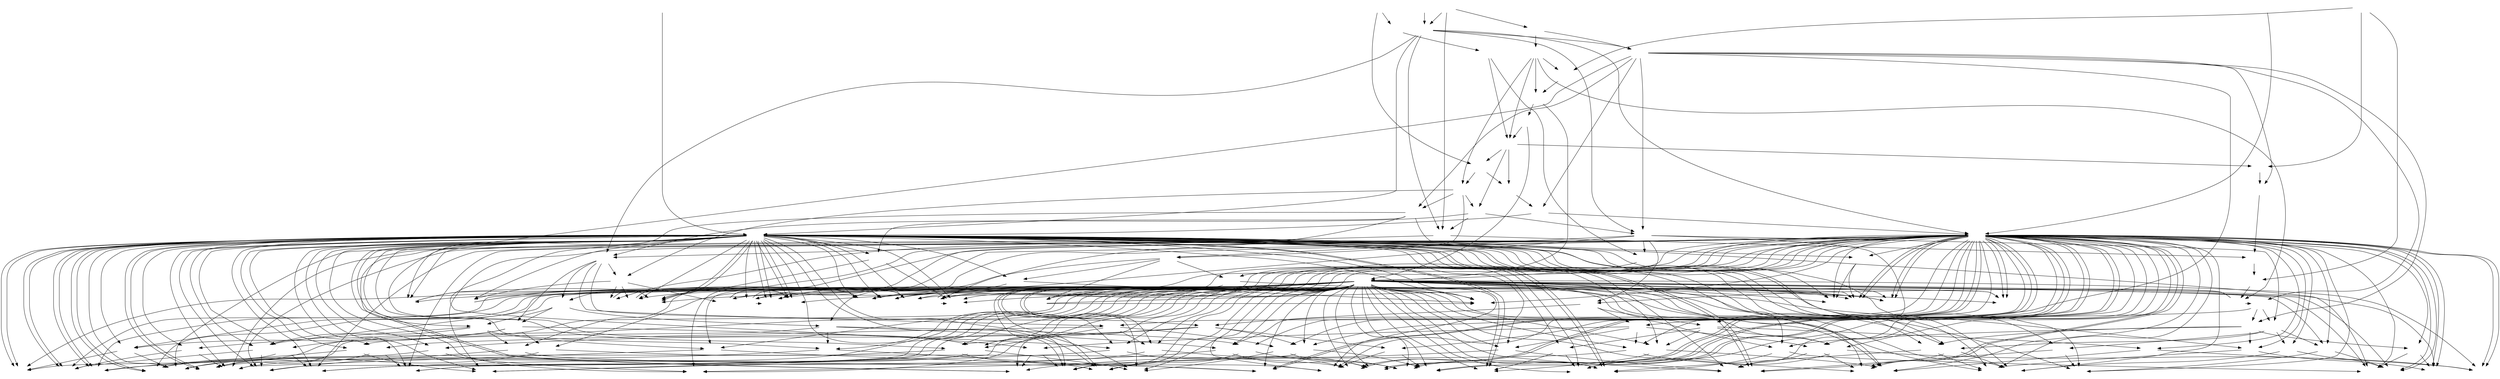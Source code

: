 digraph {
	graph [rankdir=TB]
	node [fontname=Helvetica fontsize=12 shape=none]
		Big_Tree [label="" image="/Users/work/Research/DiachronicTeams/totems/inst/extdata/items/Big_Tree.jpg"]
		Tree [label="" image="/Users/work/Research/DiachronicTeams/totems/inst/extdata/items/Tree.jpg"]
		Stone [label="" image="/Users/work/Research/DiachronicTeams/totems/inst/extdata/items/Stone.jpg"]
		Red_Berry [label="" image="/Users/work/Research/DiachronicTeams/totems/inst/extdata/items/Red_Berry.jpg"]
		Blue_Berry [label="" image="/Users/work/Research/DiachronicTeams/totems/inst/extdata/items/Blue_Berry.jpg"]
		Antler [label="" image="/Users/work/Research/DiachronicTeams/totems/inst/extdata/items/Antler.jpg"]
		Small_Stone [label="" image="/Users/work/Research/DiachronicTeams/totems/inst/extdata/items/Small_Stone.jpg"]
		Stone_Tool1 [label="" image="/Users/work/Research/DiachronicTeams/totems/inst/extdata/items/Stone_Tool1.jpg"]
		Bough [label="" image="/Users/work/Research/DiachronicTeams/totems/inst/extdata/items/Bough.jpg"]
		Stick [label="" image="/Users/work/Research/DiachronicTeams/totems/inst/extdata/items/Stick.jpg"]
		Bark [label="" image="/Users/work/Research/DiachronicTeams/totems/inst/extdata/items/Bark.jpg"]
		Fiber [label="" image="/Users/work/Research/DiachronicTeams/totems/inst/extdata/items/Fiber.jpg"]
		Twine [label="" image="/Users/work/Research/DiachronicTeams/totems/inst/extdata/items/Twine.jpg"]
		Axe [label="" image="/Users/work/Research/DiachronicTeams/totems/inst/extdata/items/Axe.jpg"]
		Log [label="" image="/Users/work/Research/DiachronicTeams/totems/inst/extdata/items/Log.jpg"]
		Log_W_Bark [label="" image="/Users/work/Research/DiachronicTeams/totems/inst/extdata/items/Log_W_Bark.jpg"]
		Half_Log [label="" image="/Users/work/Research/DiachronicTeams/totems/inst/extdata/items/Half_Log.jpg"]
		Quarter_Log [label="" image="/Users/work/Research/DiachronicTeams/totems/inst/extdata/items/Quarter_Log.jpg"]
		Antler_Refined [label="" image="/Users/work/Research/DiachronicTeams/totems/inst/extdata/items/Antler_Refined.jpg"]
		Stone_Tool2 [label="" image="/Users/work/Research/DiachronicTeams/totems/inst/extdata/items/Stone_Tool2.jpg"]
		Stone_Tool3 [label="" image="/Users/work/Research/DiachronicTeams/totems/inst/extdata/items/Stone_Tool3.jpg"]
		Stone_Tool4 [label="" image="/Users/work/Research/DiachronicTeams/totems/inst/extdata/items/Stone_Tool4.jpg"]
		Stone_Tool5 [label="" image="/Users/work/Research/DiachronicTeams/totems/inst/extdata/items/Stone_Tool5.jpg"]
		Big_Bough [label="" image="/Users/work/Research/DiachronicTeams/totems/inst/extdata/items/Big_Bough.jpg"]
		Big_Bough_Refined [label="" image="/Users/work/Research/DiachronicTeams/totems/inst/extdata/items/Big_Bough_Refined.jpg"]
		Big_Axe [label="" image="/Users/work/Research/DiachronicTeams/totems/inst/extdata/items/Big_Axe.jpg"]
		Small_Stick [label="" image="/Users/work/Research/DiachronicTeams/totems/inst/extdata/items/Small_Stick.jpg"]
		Brush [label="" image="/Users/work/Research/DiachronicTeams/totems/inst/extdata/items/Brush.jpg"]
		Container [label="" image="/Users/work/Research/DiachronicTeams/totems/inst/extdata/items/Container.jpg"]
		Red_Paint [label="" image="/Users/work/Research/DiachronicTeams/totems/inst/extdata/items/Red_Paint.jpg"]
		Blue_Paint [label="" image="/Users/work/Research/DiachronicTeams/totems/inst/extdata/items/Blue_Paint.jpg"]
		Big_Log [label="" image="/Users/work/Research/DiachronicTeams/totems/inst/extdata/items/Big_Log.jpg"]
		Big_Log_W_Bark [label="" image="/Users/work/Research/DiachronicTeams/totems/inst/extdata/items/Big_Log_W_Bark.jpg"]
		S_Log_Rd [label="" image="/Users/work/Research/DiachronicTeams/totems/inst/extdata/items/S_Log_Rd.jpg"]
		S_Log_Sq [label="" image="/Users/work/Research/DiachronicTeams/totems/inst/extdata/items/S_Log_Sq.jpg"]
		S_Log_Tr [label="" image="/Users/work/Research/DiachronicTeams/totems/inst/extdata/items/S_Log_Tr.jpg"]
		R_S_Log_Rd [label="" image="/Users/work/Research/DiachronicTeams/totems/inst/extdata/items/R_S_Log_Rd.jpg"]
		R_S_Log_Sq [label="" image="/Users/work/Research/DiachronicTeams/totems/inst/extdata/items/R_S_Log_Sq.jpg"]
		R_S_Log_Tr [label="" image="/Users/work/Research/DiachronicTeams/totems/inst/extdata/items/R_S_Log_Tr.jpg"]
		B_S_Log_Rd [label="" image="/Users/work/Research/DiachronicTeams/totems/inst/extdata/items/B_S_Log_Rd.jpg"]
		B_S_Log_Sq [label="" image="/Users/work/Research/DiachronicTeams/totems/inst/extdata/items/B_S_Log_Sq.jpg"]
		B_S_Log_Tr [label="" image="/Users/work/Research/DiachronicTeams/totems/inst/extdata/items/B_S_Log_Tr.jpg"]
		S_Log_Rd_R [label="" image="/Users/work/Research/DiachronicTeams/totems/inst/extdata/items/S_Log_Rd_R.jpg"]
		S_Log_Sq_R [label="" image="/Users/work/Research/DiachronicTeams/totems/inst/extdata/items/S_Log_Sq_R.jpg"]
		S_Log_Tr_R [label="" image="/Users/work/Research/DiachronicTeams/totems/inst/extdata/items/S_Log_Tr_R.jpg"]
		S_Log_Rd_B [label="" image="/Users/work/Research/DiachronicTeams/totems/inst/extdata/items/S_Log_Rd_B.jpg"]
		S_Log_Sq_B [label="" image="/Users/work/Research/DiachronicTeams/totems/inst/extdata/items/S_Log_Sq_B.jpg"]
		S_Log_Tr_B [label="" image="/Users/work/Research/DiachronicTeams/totems/inst/extdata/items/S_Log_Tr_B.jpg"]
		R_S_Log_Rd_R [label="" image="/Users/work/Research/DiachronicTeams/totems/inst/extdata/items/R_S_Log_Rd_R.jpg"]
		R_S_Log_Sq_R [label="" image="/Users/work/Research/DiachronicTeams/totems/inst/extdata/items/R_S_Log_Sq_R.jpg"]
		R_S_Log_Tr_R [label="" image="/Users/work/Research/DiachronicTeams/totems/inst/extdata/items/R_S_Log_Tr_R.jpg"]
		R_S_Log_Rd_B [label="" image="/Users/work/Research/DiachronicTeams/totems/inst/extdata/items/R_S_Log_Rd_B.jpg"]
		R_S_Log_Sq_B [label="" image="/Users/work/Research/DiachronicTeams/totems/inst/extdata/items/R_S_Log_Sq_B.jpg"]
		R_S_Log_Tr_B [label="" image="/Users/work/Research/DiachronicTeams/totems/inst/extdata/items/R_S_Log_Tr_B.jpg"]
		B_S_Log_Rd_R [label="" image="/Users/work/Research/DiachronicTeams/totems/inst/extdata/items/B_S_Log_Rd_R.jpg"]
		B_S_Log_Sq_R [label="" image="/Users/work/Research/DiachronicTeams/totems/inst/extdata/items/B_S_Log_Sq_R.jpg"]
		B_S_Log_Tr_R [label="" image="/Users/work/Research/DiachronicTeams/totems/inst/extdata/items/B_S_Log_Tr_R.jpg"]
		B_S_Log_Rd_B [label="" image="/Users/work/Research/DiachronicTeams/totems/inst/extdata/items/B_S_Log_Rd_B.jpg"]
		B_S_Log_Sq_B [label="" image="/Users/work/Research/DiachronicTeams/totems/inst/extdata/items/B_S_Log_Sq_B.jpg"]
		B_S_Log_Tr_B [label="" image="/Users/work/Research/DiachronicTeams/totems/inst/extdata/items/B_S_Log_Tr_B.jpg"]
		R_S_Log_Rd_R [label="" image="/Users/work/Research/DiachronicTeams/totems/inst/extdata/items/R_S_Log_Rd_R.jpg"]
		R_S_Log_Sq_R [label="" image="/Users/work/Research/DiachronicTeams/totems/inst/extdata/items/R_S_Log_Sq_R.jpg"]
		R_S_Log_Tr_R [label="" image="/Users/work/Research/DiachronicTeams/totems/inst/extdata/items/R_S_Log_Tr_R.jpg"]
		B_S_Log_Rd_R [label="" image="/Users/work/Research/DiachronicTeams/totems/inst/extdata/items/B_S_Log_Rd_R.jpg"]
		B_S_Log_Sq_R [label="" image="/Users/work/Research/DiachronicTeams/totems/inst/extdata/items/B_S_Log_Sq_R.jpg"]
		B_S_Log_Tr_R [label="" image="/Users/work/Research/DiachronicTeams/totems/inst/extdata/items/B_S_Log_Tr_R.jpg"]
		R_S_Log_Rd_B [label="" image="/Users/work/Research/DiachronicTeams/totems/inst/extdata/items/R_S_Log_Rd_B.jpg"]
		R_S_Log_Sq_B [label="" image="/Users/work/Research/DiachronicTeams/totems/inst/extdata/items/R_S_Log_Sq_B.jpg"]
		R_S_Log_Tr_B [label="" image="/Users/work/Research/DiachronicTeams/totems/inst/extdata/items/R_S_Log_Tr_B.jpg"]
		B_S_Log_Rd_B [label="" image="/Users/work/Research/DiachronicTeams/totems/inst/extdata/items/B_S_Log_Rd_B.jpg"]
		B_S_Log_Sq_B [label="" image="/Users/work/Research/DiachronicTeams/totems/inst/extdata/items/B_S_Log_Sq_B.jpg"]
		B_S_Log_Tr_B [label="" image="/Users/work/Research/DiachronicTeams/totems/inst/extdata/items/B_S_Log_Tr_B.jpg"]
		BG_Log_Top_Rd [label="" image="/Users/work/Research/DiachronicTeams/totems/inst/extdata/items/BG_Log_Top_Rd.jpg"]
		BG_Log_Top_Sq [label="" image="/Users/work/Research/DiachronicTeams/totems/inst/extdata/items/BG_Log_Top_Sq.jpg"]
		BG_Log_Top_Tr [label="" image="/Users/work/Research/DiachronicTeams/totems/inst/extdata/items/BG_Log_Top_Tr.jpg"]
		BG_Log_Top_Rd_Bt_Rd [label="" image="/Users/work/Research/DiachronicTeams/totems/inst/extdata/items/BG_Log_Top_Rd_Bt_Rd.jpg"]
		BG_Log_Top_Sq_Bt_Rd [label="" image="/Users/work/Research/DiachronicTeams/totems/inst/extdata/items/BG_Log_Top_Sq_Bt_Rd.jpg"]
		BG_Log_Top_Tr_Bt_Rd [label="" image="/Users/work/Research/DiachronicTeams/totems/inst/extdata/items/BG_Log_Top_Tr_Bt_Rd.jpg"]
		BG_Log_Top_Rd_Bt_Sq [label="" image="/Users/work/Research/DiachronicTeams/totems/inst/extdata/items/BG_Log_Top_Rd_Bt_Sq.jpg"]
		BG_Log_Top_Sq_Bt_Sq [label="" image="/Users/work/Research/DiachronicTeams/totems/inst/extdata/items/BG_Log_Top_Sq_Bt_Sq.jpg"]
		BG_Log_Top_Tr_Bt_Sq [label="" image="/Users/work/Research/DiachronicTeams/totems/inst/extdata/items/BG_Log_Top_Tr_Bt_Sq.jpg"]
		BG_Log_Top_Rd_Bt_Tr [label="" image="/Users/work/Research/DiachronicTeams/totems/inst/extdata/items/BG_Log_Top_Rd_Bt_Tr.jpg"]
		BG_Log_Top_Sq_Bt_Tr [label="" image="/Users/work/Research/DiachronicTeams/totems/inst/extdata/items/BG_Log_Top_Sq_Bt_Tr.jpg"]
		BG_Log_Top_Tr_Bt_Tr [label="" image="/Users/work/Research/DiachronicTeams/totems/inst/extdata/items/BG_Log_Top_Tr_Bt_Tr.jpg"]
		R_BG_Log_Top_Rd_Bt_Rd [label="" image="/Users/work/Research/DiachronicTeams/totems/inst/extdata/items/R_BG_Log_Top_Rd_Bt_Rd.jpg"]
		R_BG_Log_Top_Sq_Bt_Rd [label="" image="/Users/work/Research/DiachronicTeams/totems/inst/extdata/items/R_BG_Log_Top_Sq_Bt_Rd.jpg"]
		R_BG_Log_Top_Tr_Bt_Rd [label="" image="/Users/work/Research/DiachronicTeams/totems/inst/extdata/items/R_BG_Log_Top_Tr_Bt_Rd.jpg"]
		R_BG_Log_Top_Rd_Bt_Sq [label="" image="/Users/work/Research/DiachronicTeams/totems/inst/extdata/items/R_BG_Log_Top_Rd_Bt_Sq.jpg"]
		R_BG_Log_Top_Sq_Bt_Sq [label="" image="/Users/work/Research/DiachronicTeams/totems/inst/extdata/items/R_BG_Log_Top_Sq_Bt_Sq.jpg"]
		R_BG_Log_Top_Tr_Bt_Sq [label="" image="/Users/work/Research/DiachronicTeams/totems/inst/extdata/items/R_BG_Log_Top_Tr_Bt_Sq.jpg"]
		R_BG_Log_Top_Rd_Bt_Tr [label="" image="/Users/work/Research/DiachronicTeams/totems/inst/extdata/items/R_BG_Log_Top_Rd_Bt_Tr.jpg"]
		R_BG_Log_Top_Sq_Bt_Tr [label="" image="/Users/work/Research/DiachronicTeams/totems/inst/extdata/items/R_BG_Log_Top_Sq_Bt_Tr.jpg"]
		R_BG_Log_Top_Tr_Bt_Tr [label="" image="/Users/work/Research/DiachronicTeams/totems/inst/extdata/items/R_BG_Log_Top_Tr_Bt_Tr.jpg"]
		B_BG_Log_Top_Rd_Bt_Rd [label="" image="/Users/work/Research/DiachronicTeams/totems/inst/extdata/items/B_BG_Log_Top_Rd_Bt_Rd.jpg"]
		B_BG_Log_Top_Sq_Bt_Rd [label="" image="/Users/work/Research/DiachronicTeams/totems/inst/extdata/items/B_BG_Log_Top_Sq_Bt_Rd.jpg"]
		B_BG_Log_Top_Tr_Bt_Rd [label="" image="/Users/work/Research/DiachronicTeams/totems/inst/extdata/items/B_BG_Log_Top_Tr_Bt_Rd.jpg"]
		B_BG_Log_Top_Rd_Bt_Sq [label="" image="/Users/work/Research/DiachronicTeams/totems/inst/extdata/items/B_BG_Log_Top_Rd_Bt_Sq.jpg"]
		B_BG_Log_Top_Sq_Bt_Sq [label="" image="/Users/work/Research/DiachronicTeams/totems/inst/extdata/items/B_BG_Log_Top_Sq_Bt_Sq.jpg"]
		B_BG_Log_Top_Tr_Bt_Sq [label="" image="/Users/work/Research/DiachronicTeams/totems/inst/extdata/items/B_BG_Log_Top_Tr_Bt_Sq.jpg"]
		B_BG_Log_Top_Rd_Bt_Tr [label="" image="/Users/work/Research/DiachronicTeams/totems/inst/extdata/items/B_BG_Log_Top_Rd_Bt_Tr.jpg"]
		B_BG_Log_Top_Sq_Bt_Tr [label="" image="/Users/work/Research/DiachronicTeams/totems/inst/extdata/items/B_BG_Log_Top_Sq_Bt_Tr.jpg"]
		B_BG_Log_Top_Tr_Bt_Tr [label="" image="/Users/work/Research/DiachronicTeams/totems/inst/extdata/items/B_BG_Log_Top_Tr_Bt_Tr.jpg"]
		BG_Log_Top_Rd_Bt_Rd_R [label="" image="/Users/work/Research/DiachronicTeams/totems/inst/extdata/items/BG_Log_Top_Rd_Bt_Rd_R.jpg"]
		BG_Log_Top_Sq_Bt_Rd_R [label="" image="/Users/work/Research/DiachronicTeams/totems/inst/extdata/items/BG_Log_Top_Sq_Bt_Rd_R.jpg"]
		BG_Log_Top_Tr_Bt_Rd_R [label="" image="/Users/work/Research/DiachronicTeams/totems/inst/extdata/items/BG_Log_Top_Tr_Bt_Rd_R.jpg"]
		BG_Log_Top_Rd_Bt_Sq_R [label="" image="/Users/work/Research/DiachronicTeams/totems/inst/extdata/items/BG_Log_Top_Rd_Bt_Sq_R.jpg"]
		BG_Log_Top_Sq_Bt_Sq_R [label="" image="/Users/work/Research/DiachronicTeams/totems/inst/extdata/items/BG_Log_Top_Sq_Bt_Sq_R.jpg"]
		BG_Log_Top_Tr_Bt_Sq_R [label="" image="/Users/work/Research/DiachronicTeams/totems/inst/extdata/items/BG_Log_Top_Tr_Bt_Sq_R.jpg"]
		BG_Log_Top_Rd_Bt_Tr_R [label="" image="/Users/work/Research/DiachronicTeams/totems/inst/extdata/items/BG_Log_Top_Rd_Bt_Tr_R.jpg"]
		BG_Log_Top_Sq_Bt_Tr_R [label="" image="/Users/work/Research/DiachronicTeams/totems/inst/extdata/items/BG_Log_Top_Sq_Bt_Tr_R.jpg"]
		BG_Log_Top_Tr_Bt_Tr_R [label="" image="/Users/work/Research/DiachronicTeams/totems/inst/extdata/items/BG_Log_Top_Tr_Bt_Tr_R.jpg"]
		BG_Log_Top_Rd_Bt_Rd_B [label="" image="/Users/work/Research/DiachronicTeams/totems/inst/extdata/items/BG_Log_Top_Rd_Bt_Rd_B.jpg"]
		BG_Log_Top_Sq_Bt_Rd_B [label="" image="/Users/work/Research/DiachronicTeams/totems/inst/extdata/items/BG_Log_Top_Sq_Bt_Rd_B.jpg"]
		BG_Log_Top_Tr_Bt_Rd_B [label="" image="/Users/work/Research/DiachronicTeams/totems/inst/extdata/items/BG_Log_Top_Tr_Bt_Rd_B.jpg"]
		BG_Log_Top_Rd_Bt_Sq_B [label="" image="/Users/work/Research/DiachronicTeams/totems/inst/extdata/items/BG_Log_Top_Rd_Bt_Sq_B.jpg"]
		BG_Log_Top_Sq_Bt_Sq_B [label="" image="/Users/work/Research/DiachronicTeams/totems/inst/extdata/items/BG_Log_Top_Sq_Bt_Sq_B.jpg"]
		BG_Log_Top_Tr_Bt_Sq_B [label="" image="/Users/work/Research/DiachronicTeams/totems/inst/extdata/items/BG_Log_Top_Tr_Bt_Sq_B.jpg"]
		BG_Log_Top_Rd_Bt_Tr_B [label="" image="/Users/work/Research/DiachronicTeams/totems/inst/extdata/items/BG_Log_Top_Rd_Bt_Tr_B.jpg"]
		BG_Log_Top_Sq_Bt_Tr_B [label="" image="/Users/work/Research/DiachronicTeams/totems/inst/extdata/items/BG_Log_Top_Sq_Bt_Tr_B.jpg"]
		BG_Log_Top_Tr_Bt_Tr_B [label="" image="/Users/work/Research/DiachronicTeams/totems/inst/extdata/items/BG_Log_Top_Tr_Bt_Tr_B.jpg"]
		R_BG_Log_Top_Rd_Bt_Rd_R [label="" image="/Users/work/Research/DiachronicTeams/totems/inst/extdata/items/R_BG_Log_Top_Rd_Bt_Rd_R.jpg"]
		R_BG_Log_Top_Sq_Bt_Rd_R [label="" image="/Users/work/Research/DiachronicTeams/totems/inst/extdata/items/R_BG_Log_Top_Sq_Bt_Rd_R.jpg"]
		R_BG_Log_Top_Tr_Bt_Rd_R [label="" image="/Users/work/Research/DiachronicTeams/totems/inst/extdata/items/R_BG_Log_Top_Tr_Bt_Rd_R.jpg"]
		R_BG_Log_Top_Rd_Bt_Sq_R [label="" image="/Users/work/Research/DiachronicTeams/totems/inst/extdata/items/R_BG_Log_Top_Rd_Bt_Sq_R.jpg"]
		R_BG_Log_Top_Sq_Bt_Sq_R [label="" image="/Users/work/Research/DiachronicTeams/totems/inst/extdata/items/R_BG_Log_Top_Sq_Bt_Sq_R.jpg"]
		R_BG_Log_Top_Tr_Bt_Sq_R [label="" image="/Users/work/Research/DiachronicTeams/totems/inst/extdata/items/R_BG_Log_Top_Tr_Bt_Sq_R.jpg"]
		R_BG_Log_Top_Rd_Bt_Tr_R [label="" image="/Users/work/Research/DiachronicTeams/totems/inst/extdata/items/R_BG_Log_Top_Rd_Bt_Tr_R.jpg"]
		R_BG_Log_Top_Sq_Bt_Tr_R [label="" image="/Users/work/Research/DiachronicTeams/totems/inst/extdata/items/R_BG_Log_Top_Sq_Bt_Tr_R.jpg"]
		R_BG_Log_Top_Tr_Bt_Tr_R [label="" image="/Users/work/Research/DiachronicTeams/totems/inst/extdata/items/R_BG_Log_Top_Tr_Bt_Tr_R.jpg"]
		R_BG_Log_Top_Rd_Bt_Rd_B [label="" image="/Users/work/Research/DiachronicTeams/totems/inst/extdata/items/R_BG_Log_Top_Rd_Bt_Rd_B.jpg"]
		R_BG_Log_Top_Sq_Bt_Rd_B [label="" image="/Users/work/Research/DiachronicTeams/totems/inst/extdata/items/R_BG_Log_Top_Sq_Bt_Rd_B.jpg"]
		R_BG_Log_Top_Tr_Bt_Rd_B [label="" image="/Users/work/Research/DiachronicTeams/totems/inst/extdata/items/R_BG_Log_Top_Tr_Bt_Rd_B.jpg"]
		R_BG_Log_Top_Rd_Bt_Sq_B [label="" image="/Users/work/Research/DiachronicTeams/totems/inst/extdata/items/R_BG_Log_Top_Rd_Bt_Sq_B.jpg"]
		R_BG_Log_Top_Sq_Bt_Sq_B [label="" image="/Users/work/Research/DiachronicTeams/totems/inst/extdata/items/R_BG_Log_Top_Sq_Bt_Sq_B.jpg"]
		R_BG_Log_Top_Tr_Bt_Sq_B [label="" image="/Users/work/Research/DiachronicTeams/totems/inst/extdata/items/R_BG_Log_Top_Tr_Bt_Sq_B.jpg"]
		R_BG_Log_Top_Rd_Bt_Tr_B [label="" image="/Users/work/Research/DiachronicTeams/totems/inst/extdata/items/R_BG_Log_Top_Rd_Bt_Tr_B.jpg"]
		R_BG_Log_Top_Sq_Bt_Tr_B [label="" image="/Users/work/Research/DiachronicTeams/totems/inst/extdata/items/R_BG_Log_Top_Sq_Bt_Tr_B.jpg"]
		R_BG_Log_Top_Tr_Bt_Tr_B [label="" image="/Users/work/Research/DiachronicTeams/totems/inst/extdata/items/R_BG_Log_Top_Tr_Bt_Tr_B.jpg"]
		B_BG_Log_Top_Rd_Bt_Rd_R [label="" image="/Users/work/Research/DiachronicTeams/totems/inst/extdata/items/B_BG_Log_Top_Rd_Bt_Rd_R.jpg"]
		B_BG_Log_Top_Sq_Bt_Rd_R [label="" image="/Users/work/Research/DiachronicTeams/totems/inst/extdata/items/B_BG_Log_Top_Sq_Bt_Rd_R.jpg"]
		B_BG_Log_Top_Tr_Bt_Rd_R [label="" image="/Users/work/Research/DiachronicTeams/totems/inst/extdata/items/B_BG_Log_Top_Tr_Bt_Rd_R.jpg"]
		B_BG_Log_Top_Rd_Bt_Sq_R [label="" image="/Users/work/Research/DiachronicTeams/totems/inst/extdata/items/B_BG_Log_Top_Rd_Bt_Sq_R.jpg"]
		B_BG_Log_Top_Sq_Bt_Sq_R [label="" image="/Users/work/Research/DiachronicTeams/totems/inst/extdata/items/B_BG_Log_Top_Sq_Bt_Sq_R.jpg"]
		B_BG_Log_Top_Tr_Bt_Sq_R [label="" image="/Users/work/Research/DiachronicTeams/totems/inst/extdata/items/B_BG_Log_Top_Tr_Bt_Sq_R.jpg"]
		B_BG_Log_Top_Rd_Bt_Tr_R [label="" image="/Users/work/Research/DiachronicTeams/totems/inst/extdata/items/B_BG_Log_Top_Rd_Bt_Tr_R.jpg"]
		B_BG_Log_Top_Sq_Bt_Tr_R [label="" image="/Users/work/Research/DiachronicTeams/totems/inst/extdata/items/B_BG_Log_Top_Sq_Bt_Tr_R.jpg"]
		B_BG_Log_Top_Tr_Bt_Tr_R [label="" image="/Users/work/Research/DiachronicTeams/totems/inst/extdata/items/B_BG_Log_Top_Tr_Bt_Tr_R.jpg"]
		B_BG_Log_Top_Rd_Bt_Rd_B [label="" image="/Users/work/Research/DiachronicTeams/totems/inst/extdata/items/B_BG_Log_Top_Rd_Bt_Rd_B.jpg"]
		B_BG_Log_Top_Sq_Bt_Rd_B [label="" image="/Users/work/Research/DiachronicTeams/totems/inst/extdata/items/B_BG_Log_Top_Sq_Bt_Rd_B.jpg"]
		B_BG_Log_Top_Tr_Bt_Rd_B [label="" image="/Users/work/Research/DiachronicTeams/totems/inst/extdata/items/B_BG_Log_Top_Tr_Bt_Rd_B.jpg"]
		B_BG_Log_Top_Rd_Bt_Sq_B [label="" image="/Users/work/Research/DiachronicTeams/totems/inst/extdata/items/B_BG_Log_Top_Rd_Bt_Sq_B.jpg"]
		B_BG_Log_Top_Sq_Bt_Sq_B [label="" image="/Users/work/Research/DiachronicTeams/totems/inst/extdata/items/B_BG_Log_Top_Sq_Bt_Sq_B.jpg"]
		B_BG_Log_Top_Tr_Bt_Sq_B [label="" image="/Users/work/Research/DiachronicTeams/totems/inst/extdata/items/B_BG_Log_Top_Tr_Bt_Sq_B.jpg"]
		B_BG_Log_Top_Rd_Bt_Tr_B [label="" image="/Users/work/Research/DiachronicTeams/totems/inst/extdata/items/B_BG_Log_Top_Rd_Bt_Tr_B.jpg"]
		B_BG_Log_Top_Sq_Bt_Tr_B [label="" image="/Users/work/Research/DiachronicTeams/totems/inst/extdata/items/B_BG_Log_Top_Sq_Bt_Tr_B.jpg"]
		B_BG_Log_Top_Tr_Bt_Tr_B [label="" image="/Users/work/Research/DiachronicTeams/totems/inst/extdata/items/B_BG_Log_Top_Tr_Bt_Tr_B.jpg"]
		R_BG_Log_Top_Rd_Bt_Rd_R [label="" image="/Users/work/Research/DiachronicTeams/totems/inst/extdata/items/R_BG_Log_Top_Rd_Bt_Rd_R.jpg"]
		R_BG_Log_Top_Sq_Bt_Rd_R [label="" image="/Users/work/Research/DiachronicTeams/totems/inst/extdata/items/R_BG_Log_Top_Sq_Bt_Rd_R.jpg"]
		R_BG_Log_Top_Tr_Bt_Rd_R [label="" image="/Users/work/Research/DiachronicTeams/totems/inst/extdata/items/R_BG_Log_Top_Tr_Bt_Rd_R.jpg"]
		R_BG_Log_Top_Rd_Bt_Sq_R [label="" image="/Users/work/Research/DiachronicTeams/totems/inst/extdata/items/R_BG_Log_Top_Rd_Bt_Sq_R.jpg"]
		R_BG_Log_Top_Sq_Bt_Sq_R [label="" image="/Users/work/Research/DiachronicTeams/totems/inst/extdata/items/R_BG_Log_Top_Sq_Bt_Sq_R.jpg"]
		R_BG_Log_Top_Tr_Bt_Sq_R [label="" image="/Users/work/Research/DiachronicTeams/totems/inst/extdata/items/R_BG_Log_Top_Tr_Bt_Sq_R.jpg"]
		R_BG_Log_Top_Rd_Bt_Tr_R [label="" image="/Users/work/Research/DiachronicTeams/totems/inst/extdata/items/R_BG_Log_Top_Rd_Bt_Tr_R.jpg"]
		R_BG_Log_Top_Sq_Bt_Tr_R [label="" image="/Users/work/Research/DiachronicTeams/totems/inst/extdata/items/R_BG_Log_Top_Sq_Bt_Tr_R.jpg"]
		R_BG_Log_Top_Tr_Bt_Tr_R [label="" image="/Users/work/Research/DiachronicTeams/totems/inst/extdata/items/R_BG_Log_Top_Tr_Bt_Tr_R.jpg"]
		B_BG_Log_Top_Rd_Bt_Rd_R [label="" image="/Users/work/Research/DiachronicTeams/totems/inst/extdata/items/B_BG_Log_Top_Rd_Bt_Rd_R.jpg"]
		B_BG_Log_Top_Sq_Bt_Rd_R [label="" image="/Users/work/Research/DiachronicTeams/totems/inst/extdata/items/B_BG_Log_Top_Sq_Bt_Rd_R.jpg"]
		B_BG_Log_Top_Tr_Bt_Rd_R [label="" image="/Users/work/Research/DiachronicTeams/totems/inst/extdata/items/B_BG_Log_Top_Tr_Bt_Rd_R.jpg"]
		B_BG_Log_Top_Rd_Bt_Sq_R [label="" image="/Users/work/Research/DiachronicTeams/totems/inst/extdata/items/B_BG_Log_Top_Rd_Bt_Sq_R.jpg"]
		B_BG_Log_Top_Sq_Bt_Sq_R [label="" image="/Users/work/Research/DiachronicTeams/totems/inst/extdata/items/B_BG_Log_Top_Sq_Bt_Sq_R.jpg"]
		B_BG_Log_Top_Tr_Bt_Sq_R [label="" image="/Users/work/Research/DiachronicTeams/totems/inst/extdata/items/B_BG_Log_Top_Tr_Bt_Sq_R.jpg"]
		B_BG_Log_Top_Rd_Bt_Tr_R [label="" image="/Users/work/Research/DiachronicTeams/totems/inst/extdata/items/B_BG_Log_Top_Rd_Bt_Tr_R.jpg"]
		B_BG_Log_Top_Sq_Bt_Tr_R [label="" image="/Users/work/Research/DiachronicTeams/totems/inst/extdata/items/B_BG_Log_Top_Sq_Bt_Tr_R.jpg"]
		B_BG_Log_Top_Tr_Bt_Tr_R [label="" image="/Users/work/Research/DiachronicTeams/totems/inst/extdata/items/B_BG_Log_Top_Tr_Bt_Tr_R.jpg"]
		R_BG_Log_Top_Rd_Bt_Rd_B [label="" image="/Users/work/Research/DiachronicTeams/totems/inst/extdata/items/R_BG_Log_Top_Rd_Bt_Rd_B.jpg"]
		R_BG_Log_Top_Sq_Bt_Rd_B [label="" image="/Users/work/Research/DiachronicTeams/totems/inst/extdata/items/R_BG_Log_Top_Sq_Bt_Rd_B.jpg"]
		R_BG_Log_Top_Tr_Bt_Rd_B [label="" image="/Users/work/Research/DiachronicTeams/totems/inst/extdata/items/R_BG_Log_Top_Tr_Bt_Rd_B.jpg"]
		R_BG_Log_Top_Rd_Bt_Sq_B [label="" image="/Users/work/Research/DiachronicTeams/totems/inst/extdata/items/R_BG_Log_Top_Rd_Bt_Sq_B.jpg"]
		R_BG_Log_Top_Sq_Bt_Sq_B [label="" image="/Users/work/Research/DiachronicTeams/totems/inst/extdata/items/R_BG_Log_Top_Sq_Bt_Sq_B.jpg"]
		R_BG_Log_Top_Tr_Bt_Sq_B [label="" image="/Users/work/Research/DiachronicTeams/totems/inst/extdata/items/R_BG_Log_Top_Tr_Bt_Sq_B.jpg"]
		R_BG_Log_Top_Rd_Bt_Tr_B [label="" image="/Users/work/Research/DiachronicTeams/totems/inst/extdata/items/R_BG_Log_Top_Rd_Bt_Tr_B.jpg"]
		R_BG_Log_Top_Sq_Bt_Tr_B [label="" image="/Users/work/Research/DiachronicTeams/totems/inst/extdata/items/R_BG_Log_Top_Sq_Bt_Tr_B.jpg"]
		R_BG_Log_Top_Tr_Bt_Tr_B [label="" image="/Users/work/Research/DiachronicTeams/totems/inst/extdata/items/R_BG_Log_Top_Tr_Bt_Tr_B.jpg"]
		B_BG_Log_Top_Rd_Bt_Rd_B [label="" image="/Users/work/Research/DiachronicTeams/totems/inst/extdata/items/B_BG_Log_Top_Rd_Bt_Rd_B.jpg"]
		B_BG_Log_Top_Sq_Bt_Rd_B [label="" image="/Users/work/Research/DiachronicTeams/totems/inst/extdata/items/B_BG_Log_Top_Sq_Bt_Rd_B.jpg"]
		B_BG_Log_Top_Tr_Bt_Rd_B [label="" image="/Users/work/Research/DiachronicTeams/totems/inst/extdata/items/B_BG_Log_Top_Tr_Bt_Rd_B.jpg"]
		B_BG_Log_Top_Rd_Bt_Sq_B [label="" image="/Users/work/Research/DiachronicTeams/totems/inst/extdata/items/B_BG_Log_Top_Rd_Bt_Sq_B.jpg"]
		B_BG_Log_Top_Sq_Bt_Sq_B [label="" image="/Users/work/Research/DiachronicTeams/totems/inst/extdata/items/B_BG_Log_Top_Sq_Bt_Sq_B.jpg"]
		B_BG_Log_Top_Tr_Bt_Sq_B [label="" image="/Users/work/Research/DiachronicTeams/totems/inst/extdata/items/B_BG_Log_Top_Tr_Bt_Sq_B.jpg"]
		B_BG_Log_Top_Rd_Bt_Tr_B [label="" image="/Users/work/Research/DiachronicTeams/totems/inst/extdata/items/B_BG_Log_Top_Rd_Bt_Tr_B.jpg"]
		B_BG_Log_Top_Sq_Bt_Tr_B [label="" image="/Users/work/Research/DiachronicTeams/totems/inst/extdata/items/B_BG_Log_Top_Sq_Bt_Tr_B.jpg"]
		B_BG_Log_Top_Tr_Bt_Tr_B [label="" image="/Users/work/Research/DiachronicTeams/totems/inst/extdata/items/B_BG_Log_Top_Tr_Bt_Tr_B.jpg"]
			Big_Tree -> Big_Log
			Big_Tree -> Big_Bough
			Big_Tree -> Bark
			Tree -> Log
			Tree -> Bough
			Stone -> Stone_Tool3
			Stone -> Antler_Refined
			Stone -> Small_Stone
			Red_Berry -> Red_Paint
			Blue_Berry -> Blue_Paint
			Antler -> Antler_Refined
			Small_Stone -> Stone_Tool2
			Small_Stone -> Stone_Tool1
			Stone_Tool1 -> Big_Log_W_Bark
			Stone_Tool1 -> Log_W_Bark
			Stone_Tool1 -> Axe
			Stone_Tool1 -> Fiber
			Stone_Tool1 -> Bark
			Bough -> Stick
			Stick -> Small_Stick
			Stick -> Axe
			Bark -> Fiber
			Fiber -> Brush
			Fiber -> Twine
			Twine -> Brush
			Twine -> Axe
			Axe -> Big_Bough
			Axe -> Quarter_Log
			Axe -> Half_Log
			Axe -> Log
			Log -> Quarter_Log
			Log -> Log_W_Bark
			Log_W_Bark -> S_Log_Tr
			Log_W_Bark -> S_Log_Sq
			Log_W_Bark -> S_Log_Rd
			Log_W_Bark -> Half_Log
			Half_Log -> Stone_Tool5
			Half_Log -> Stone_Tool4
			Half_Log -> Stone_Tool3
			Quarter_Log -> Container
			Antler_Refined -> Blue_Paint
			Antler_Refined -> Red_Paint
			Antler_Refined -> Stone_Tool5
			Antler_Refined -> Stone_Tool4
			Antler_Refined -> Stone_Tool3
			Antler_Refined -> Stone_Tool2
			Stone_Tool2 -> BG_Log_Top_Tr_Bt_Rd
			Stone_Tool2 -> BG_Log_Top_Sq_Bt_Rd
			Stone_Tool2 -> BG_Log_Top_Rd_Bt_Rd
			Stone_Tool2 -> BG_Log_Top_Rd
			Stone_Tool2 -> S_Log_Rd
			Stone_Tool2 -> Container
			Stone_Tool2 -> Big_Bough_Refined
			Stone_Tool2 -> Stone_Tool4
			Stone_Tool3 -> Big_Axe
			Stone_Tool3 -> Stone_Tool5
			Stone_Tool4 -> BG_Log_Top_Tr_Bt_Tr
			Stone_Tool4 -> BG_Log_Top_Sq_Bt_Tr
			Stone_Tool4 -> BG_Log_Top_Rd_Bt_Tr
			Stone_Tool4 -> BG_Log_Top_Tr
			Stone_Tool4 -> S_Log_Tr
			Stone_Tool4 -> Small_Stick
			Stone_Tool5 -> BG_Log_Top_Tr_Bt_Sq
			Stone_Tool5 -> BG_Log_Top_Sq_Bt_Sq
			Stone_Tool5 -> BG_Log_Top_Rd_Bt_Sq
			Stone_Tool5 -> BG_Log_Top_Sq
			Stone_Tool5 -> S_Log_Sq
			Big_Bough -> Big_Bough_Refined
			Big_Bough_Refined -> Big_Axe
			Big_Axe -> Big_Log
			Small_Stick -> Brush
			Brush -> B_BG_Log_Top_Tr_Bt_Tr_B
			Brush -> B_BG_Log_Top_Sq_Bt_Tr_B
			Brush -> B_BG_Log_Top_Rd_Bt_Tr_B
			Brush -> B_BG_Log_Top_Tr_Bt_Sq_B
			Brush -> B_BG_Log_Top_Sq_Bt_Sq_B
			Brush -> B_BG_Log_Top_Rd_Bt_Sq_B
			Brush -> B_BG_Log_Top_Tr_Bt_Rd_B
			Brush -> B_BG_Log_Top_Sq_Bt_Rd_B
			Brush -> B_BG_Log_Top_Rd_Bt_Rd_B
			Brush -> R_BG_Log_Top_Tr_Bt_Tr_B
			Brush -> R_BG_Log_Top_Sq_Bt_Tr_B
			Brush -> R_BG_Log_Top_Rd_Bt_Tr_B
			Brush -> R_BG_Log_Top_Tr_Bt_Sq_B
			Brush -> R_BG_Log_Top_Sq_Bt_Sq_B
			Brush -> R_BG_Log_Top_Rd_Bt_Sq_B
			Brush -> R_BG_Log_Top_Tr_Bt_Rd_B
			Brush -> R_BG_Log_Top_Sq_Bt_Rd_B
			Brush -> R_BG_Log_Top_Rd_Bt_Rd_B
			Brush -> B_BG_Log_Top_Tr_Bt_Tr_R
			Brush -> B_BG_Log_Top_Sq_Bt_Tr_R
			Brush -> B_BG_Log_Top_Rd_Bt_Tr_R
			Brush -> B_BG_Log_Top_Tr_Bt_Sq_R
			Brush -> B_BG_Log_Top_Sq_Bt_Sq_R
			Brush -> B_BG_Log_Top_Rd_Bt_Sq_R
			Brush -> B_BG_Log_Top_Tr_Bt_Rd_R
			Brush -> B_BG_Log_Top_Sq_Bt_Rd_R
			Brush -> B_BG_Log_Top_Rd_Bt_Rd_R
			Brush -> R_BG_Log_Top_Tr_Bt_Tr_R
			Brush -> R_BG_Log_Top_Sq_Bt_Tr_R
			Brush -> R_BG_Log_Top_Rd_Bt_Tr_R
			Brush -> R_BG_Log_Top_Tr_Bt_Sq_R
			Brush -> R_BG_Log_Top_Sq_Bt_Sq_R
			Brush -> R_BG_Log_Top_Rd_Bt_Sq_R
			Brush -> R_BG_Log_Top_Tr_Bt_Rd_R
			Brush -> R_BG_Log_Top_Sq_Bt_Rd_R
			Brush -> R_BG_Log_Top_Rd_Bt_Rd_R
			Brush -> BG_Log_Top_Tr_Bt_Tr_B
			Brush -> BG_Log_Top_Sq_Bt_Tr_B
			Brush -> BG_Log_Top_Rd_Bt_Tr_B
			Brush -> BG_Log_Top_Tr_Bt_Sq_B
			Brush -> BG_Log_Top_Sq_Bt_Sq_B
			Brush -> BG_Log_Top_Rd_Bt_Sq_B
			Brush -> BG_Log_Top_Tr_Bt_Rd_B
			Brush -> BG_Log_Top_Sq_Bt_Rd_B
			Brush -> BG_Log_Top_Rd_Bt_Rd_B
			Brush -> BG_Log_Top_Tr_Bt_Tr_R
			Brush -> BG_Log_Top_Sq_Bt_Tr_R
			Brush -> BG_Log_Top_Rd_Bt_Tr_R
			Brush -> BG_Log_Top_Tr_Bt_Sq_R
			Brush -> S_Log_Rd_R
			Brush -> S_Log_Sq_R
			Brush -> S_Log_Tr_R
			Brush -> S_Log_Rd_B
			Brush -> S_Log_Sq_B
			Brush -> S_Log_Tr_B
			Brush -> R_S_Log_Rd_R
			Brush -> R_S_Log_Sq_R
			Brush -> R_S_Log_Tr_R
			Brush -> B_S_Log_Rd_R
			Brush -> B_S_Log_Sq_R
			Brush -> B_S_Log_Tr_R
			Brush -> R_S_Log_Rd_B
			Brush -> R_S_Log_Sq_B
			Brush -> R_S_Log_Tr_B
			Brush -> B_S_Log_Rd_B
			Brush -> B_S_Log_Sq_B
			Brush -> B_S_Log_Tr_B
			Brush -> BG_Log_Top_Rd_Bt_Rd_R
			Brush -> BG_Log_Top_Sq_Bt_Rd_R
			Brush -> BG_Log_Top_Tr_Bt_Rd_R
			Brush -> BG_Log_Top_Rd_Bt_Sq_R
			Brush -> BG_Log_Top_Sq_Bt_Sq_R
			Container -> Blue_Paint
			Container -> Red_Paint
			Red_Paint -> B_BG_Log_Top_Tr_Bt_Tr_R
			Red_Paint -> B_BG_Log_Top_Sq_Bt_Tr_R
			Red_Paint -> B_BG_Log_Top_Rd_Bt_Tr_R
			Red_Paint -> B_BG_Log_Top_Tr_Bt_Sq_R
			Red_Paint -> B_BG_Log_Top_Sq_Bt_Sq_R
			Red_Paint -> B_BG_Log_Top_Rd_Bt_Sq_R
			Red_Paint -> B_BG_Log_Top_Tr_Bt_Rd_R
			Red_Paint -> B_BG_Log_Top_Sq_Bt_Rd_R
			Red_Paint -> B_BG_Log_Top_Rd_Bt_Rd_R
			Red_Paint -> R_BG_Log_Top_Tr_Bt_Tr_R
			Red_Paint -> R_BG_Log_Top_Sq_Bt_Tr_R
			Red_Paint -> R_BG_Log_Top_Rd_Bt_Tr_R
			Red_Paint -> R_BG_Log_Top_Tr_Bt_Sq_R
			Red_Paint -> R_BG_Log_Top_Sq_Bt_Sq_R
			Red_Paint -> R_BG_Log_Top_Rd_Bt_Sq_R
			Red_Paint -> R_BG_Log_Top_Tr_Bt_Rd_R
			Red_Paint -> R_BG_Log_Top_Sq_Bt_Rd_R
			Red_Paint -> R_BG_Log_Top_Rd_Bt_Rd_R
			Red_Paint -> R_BG_Log_Top_Tr_Bt_Tr_B
			Red_Paint -> R_BG_Log_Top_Sq_Bt_Tr_B
			Red_Paint -> R_BG_Log_Top_Rd_Bt_Tr_B
			Red_Paint -> R_BG_Log_Top_Tr_Bt_Sq_B
			Red_Paint -> R_BG_Log_Top_Sq_Bt_Sq_B
			Red_Paint -> R_BG_Log_Top_Rd_Bt_Sq_B
			Red_Paint -> R_BG_Log_Top_Tr_Bt_Rd_B
			Red_Paint -> R_BG_Log_Top_Sq_Bt_Rd_B
			Red_Paint -> R_BG_Log_Top_Rd_Bt_Rd_B
			Red_Paint -> R_BG_Log_Top_Tr_Bt_Tr_R
			Red_Paint -> R_BG_Log_Top_Sq_Bt_Tr_R
			Red_Paint -> R_BG_Log_Top_Rd_Bt_Tr_R
			Red_Paint -> R_BG_Log_Top_Tr_Bt_Sq_R
			Red_Paint -> R_BG_Log_Top_Sq_Bt_Sq_R
			Red_Paint -> R_BG_Log_Top_Rd_Bt_Sq_R
			Red_Paint -> R_BG_Log_Top_Tr_Bt_Rd_R
			Red_Paint -> R_BG_Log_Top_Sq_Bt_Rd_R
			Red_Paint -> R_BG_Log_Top_Rd_Bt_Rd_R
			Red_Paint -> BG_Log_Top_Tr_Bt_Tr_R
			Red_Paint -> BG_Log_Top_Sq_Bt_Tr_R
			Red_Paint -> BG_Log_Top_Rd_Bt_Tr_R
			Red_Paint -> BG_Log_Top_Tr_Bt_Sq_R
			Red_Paint -> BG_Log_Top_Sq_Bt_Sq_R
			Red_Paint -> BG_Log_Top_Rd_Bt_Sq_R
			Red_Paint -> BG_Log_Top_Tr_Bt_Rd_R
			Red_Paint -> BG_Log_Top_Sq_Bt_Rd_R
			Red_Paint -> BG_Log_Top_Rd_Bt_Rd_R
			Red_Paint -> R_BG_Log_Top_Tr_Bt_Tr
			Red_Paint -> R_BG_Log_Top_Sq_Bt_Tr
			Red_Paint -> R_BG_Log_Top_Rd_Bt_Tr
			Red_Paint -> R_BG_Log_Top_Tr_Bt_Sq
			Red_Paint -> R_S_Log_Rd
			Red_Paint -> R_S_Log_Sq
			Red_Paint -> R_S_Log_Tr
			Red_Paint -> S_Log_Rd_R
			Red_Paint -> S_Log_Sq_R
			Red_Paint -> S_Log_Tr_R
			Red_Paint -> R_S_Log_Rd_R
			Red_Paint -> R_S_Log_Sq_R
			Red_Paint -> R_S_Log_Tr_R
			Red_Paint -> R_S_Log_Rd_B
			Red_Paint -> R_S_Log_Sq_B
			Red_Paint -> R_S_Log_Tr_B
			Red_Paint -> R_S_Log_Rd_R
			Red_Paint -> R_S_Log_Sq_R
			Red_Paint -> R_S_Log_Tr_R
			Red_Paint -> B_S_Log_Rd_R
			Red_Paint -> B_S_Log_Sq_R
			Red_Paint -> B_S_Log_Tr_R
			Red_Paint -> R_BG_Log_Top_Rd_Bt_Rd
			Red_Paint -> R_BG_Log_Top_Sq_Bt_Rd
			Red_Paint -> R_BG_Log_Top_Tr_Bt_Rd
			Red_Paint -> R_BG_Log_Top_Rd_Bt_Sq
			Red_Paint -> R_BG_Log_Top_Sq_Bt_Sq
			Blue_Paint -> B_BG_Log_Top_Tr_Bt_Tr_B
			Blue_Paint -> B_BG_Log_Top_Sq_Bt_Tr_B
			Blue_Paint -> B_BG_Log_Top_Rd_Bt_Tr_B
			Blue_Paint -> B_BG_Log_Top_Tr_Bt_Sq_B
			Blue_Paint -> B_BG_Log_Top_Sq_Bt_Sq_B
			Blue_Paint -> B_BG_Log_Top_Rd_Bt_Sq_B
			Blue_Paint -> B_BG_Log_Top_Tr_Bt_Rd_B
			Blue_Paint -> B_BG_Log_Top_Sq_Bt_Rd_B
			Blue_Paint -> B_BG_Log_Top_Rd_Bt_Rd_B
			Blue_Paint -> R_BG_Log_Top_Tr_Bt_Tr_B
			Blue_Paint -> R_BG_Log_Top_Sq_Bt_Tr_B
			Blue_Paint -> R_BG_Log_Top_Rd_Bt_Tr_B
			Blue_Paint -> R_BG_Log_Top_Tr_Bt_Sq_B
			Blue_Paint -> R_BG_Log_Top_Sq_Bt_Sq_B
			Blue_Paint -> R_BG_Log_Top_Rd_Bt_Sq_B
			Blue_Paint -> R_BG_Log_Top_Tr_Bt_Rd_B
			Blue_Paint -> R_BG_Log_Top_Sq_Bt_Rd_B
			Blue_Paint -> R_BG_Log_Top_Rd_Bt_Rd_B
			Blue_Paint -> B_BG_Log_Top_Tr_Bt_Tr_B
			Blue_Paint -> B_BG_Log_Top_Sq_Bt_Tr_B
			Blue_Paint -> B_BG_Log_Top_Rd_Bt_Tr_B
			Blue_Paint -> B_BG_Log_Top_Tr_Bt_Sq_B
			Blue_Paint -> B_BG_Log_Top_Sq_Bt_Sq_B
			Blue_Paint -> B_BG_Log_Top_Rd_Bt_Sq_B
			Blue_Paint -> B_BG_Log_Top_Tr_Bt_Rd_B
			Blue_Paint -> B_BG_Log_Top_Sq_Bt_Rd_B
			Blue_Paint -> B_BG_Log_Top_Rd_Bt_Rd_B
			Blue_Paint -> B_BG_Log_Top_Tr_Bt_Tr_R
			Blue_Paint -> B_BG_Log_Top_Sq_Bt_Tr_R
			Blue_Paint -> B_BG_Log_Top_Rd_Bt_Tr_R
			Blue_Paint -> B_BG_Log_Top_Tr_Bt_Sq_R
			Blue_Paint -> B_BG_Log_Top_Sq_Bt_Sq_R
			Blue_Paint -> B_BG_Log_Top_Rd_Bt_Sq_R
			Blue_Paint -> B_BG_Log_Top_Tr_Bt_Rd_R
			Blue_Paint -> B_BG_Log_Top_Sq_Bt_Rd_R
			Blue_Paint -> B_BG_Log_Top_Rd_Bt_Rd_R
			Blue_Paint -> BG_Log_Top_Tr_Bt_Tr_B
			Blue_Paint -> BG_Log_Top_Sq_Bt_Tr_B
			Blue_Paint -> BG_Log_Top_Rd_Bt_Tr_B
			Blue_Paint -> BG_Log_Top_Tr_Bt_Sq_B
			Blue_Paint -> BG_Log_Top_Sq_Bt_Sq_B
			Blue_Paint -> BG_Log_Top_Rd_Bt_Sq_B
			Blue_Paint -> BG_Log_Top_Tr_Bt_Rd_B
			Blue_Paint -> BG_Log_Top_Sq_Bt_Rd_B
			Blue_Paint -> BG_Log_Top_Rd_Bt_Rd_B
			Blue_Paint -> B_BG_Log_Top_Tr_Bt_Tr
			Blue_Paint -> B_BG_Log_Top_Sq_Bt_Tr
			Blue_Paint -> B_BG_Log_Top_Rd_Bt_Tr
			Blue_Paint -> B_BG_Log_Top_Tr_Bt_Sq
			Blue_Paint -> B_S_Log_Rd
			Blue_Paint -> B_S_Log_Sq
			Blue_Paint -> B_S_Log_Tr
			Blue_Paint -> S_Log_Rd_B
			Blue_Paint -> S_Log_Sq_B
			Blue_Paint -> S_Log_Tr_B
			Blue_Paint -> B_S_Log_Rd_R
			Blue_Paint -> B_S_Log_Sq_R
			Blue_Paint -> B_S_Log_Tr_R
			Blue_Paint -> B_S_Log_Rd_B
			Blue_Paint -> B_S_Log_Sq_B
			Blue_Paint -> B_S_Log_Tr_B
			Blue_Paint -> R_S_Log_Rd_B
			Blue_Paint -> R_S_Log_Sq_B
			Blue_Paint -> R_S_Log_Tr_B
			Blue_Paint -> B_S_Log_Rd_B
			Blue_Paint -> B_S_Log_Sq_B
			Blue_Paint -> B_S_Log_Tr_B
			Blue_Paint -> B_BG_Log_Top_Rd_Bt_Rd
			Blue_Paint -> B_BG_Log_Top_Sq_Bt_Rd
			Blue_Paint -> B_BG_Log_Top_Tr_Bt_Rd
			Blue_Paint -> B_BG_Log_Top_Rd_Bt_Sq
			Blue_Paint -> B_BG_Log_Top_Sq_Bt_Sq
			Big_Log -> Big_Log_W_Bark
			Big_Log_W_Bark -> BG_Log_Top_Tr
			Big_Log_W_Bark -> BG_Log_Top_Sq
			Big_Log_W_Bark -> BG_Log_Top_Rd
			S_Log_Rd -> S_Log_Rd_B
			S_Log_Rd -> S_Log_Rd_R
			S_Log_Rd -> B_S_Log_Rd
			S_Log_Rd -> R_S_Log_Rd
			S_Log_Sq -> S_Log_Sq_B
			S_Log_Sq -> S_Log_Sq_R
			S_Log_Sq -> B_S_Log_Sq
			S_Log_Sq -> R_S_Log_Sq
			S_Log_Tr -> S_Log_Tr_B
			S_Log_Tr -> S_Log_Tr_R
			S_Log_Tr -> B_S_Log_Tr
			S_Log_Tr -> R_S_Log_Tr
			R_S_Log_Rd -> R_S_Log_Rd_B
			R_S_Log_Rd -> R_S_Log_Rd_R
			R_S_Log_Sq -> R_S_Log_Sq_B
			R_S_Log_Sq -> R_S_Log_Sq_R
			R_S_Log_Tr -> R_S_Log_Tr_B
			R_S_Log_Tr -> R_S_Log_Tr_R
			B_S_Log_Rd -> B_S_Log_Rd_B
			B_S_Log_Rd -> B_S_Log_Rd_R
			B_S_Log_Sq -> B_S_Log_Sq_B
			B_S_Log_Sq -> B_S_Log_Sq_R
			B_S_Log_Tr -> B_S_Log_Tr_B
			B_S_Log_Tr -> B_S_Log_Tr_R
			S_Log_Rd_R -> B_S_Log_Rd_R
			S_Log_Rd_R -> R_S_Log_Rd_R
			S_Log_Sq_R -> B_S_Log_Sq_R
			S_Log_Sq_R -> R_S_Log_Sq_R
			S_Log_Tr_R -> B_S_Log_Tr_R
			S_Log_Tr_R -> R_S_Log_Tr_R
			S_Log_Rd_B -> B_S_Log_Rd_B
			S_Log_Rd_B -> R_S_Log_Rd_B
			S_Log_Sq_B -> B_S_Log_Sq_B
			S_Log_Sq_B -> R_S_Log_Sq_B
			S_Log_Tr_B -> B_S_Log_Tr_B
			S_Log_Tr_B -> R_S_Log_Tr_B
			BG_Log_Top_Rd -> BG_Log_Top_Rd_Bt_Tr
			BG_Log_Top_Rd -> BG_Log_Top_Rd_Bt_Sq
			BG_Log_Top_Rd -> BG_Log_Top_Rd_Bt_Rd
			BG_Log_Top_Sq -> BG_Log_Top_Sq_Bt_Tr
			BG_Log_Top_Sq -> BG_Log_Top_Sq_Bt_Sq
			BG_Log_Top_Sq -> BG_Log_Top_Sq_Bt_Rd
			BG_Log_Top_Tr -> BG_Log_Top_Tr_Bt_Tr
			BG_Log_Top_Tr -> BG_Log_Top_Tr_Bt_Sq
			BG_Log_Top_Tr -> BG_Log_Top_Tr_Bt_Rd
			BG_Log_Top_Rd_Bt_Rd -> BG_Log_Top_Rd_Bt_Rd_B
			BG_Log_Top_Rd_Bt_Rd -> BG_Log_Top_Rd_Bt_Rd_R
			BG_Log_Top_Rd_Bt_Rd -> B_BG_Log_Top_Rd_Bt_Rd
			BG_Log_Top_Rd_Bt_Rd -> R_BG_Log_Top_Rd_Bt_Rd
			BG_Log_Top_Sq_Bt_Rd -> BG_Log_Top_Sq_Bt_Rd_B
			BG_Log_Top_Sq_Bt_Rd -> BG_Log_Top_Sq_Bt_Rd_R
			BG_Log_Top_Sq_Bt_Rd -> B_BG_Log_Top_Sq_Bt_Rd
			BG_Log_Top_Sq_Bt_Rd -> R_BG_Log_Top_Sq_Bt_Rd
			BG_Log_Top_Tr_Bt_Rd -> BG_Log_Top_Tr_Bt_Rd_B
			BG_Log_Top_Tr_Bt_Rd -> BG_Log_Top_Tr_Bt_Rd_R
			BG_Log_Top_Tr_Bt_Rd -> B_BG_Log_Top_Tr_Bt_Rd
			BG_Log_Top_Tr_Bt_Rd -> R_BG_Log_Top_Tr_Bt_Rd
			BG_Log_Top_Rd_Bt_Sq -> BG_Log_Top_Rd_Bt_Sq_B
			BG_Log_Top_Rd_Bt_Sq -> BG_Log_Top_Rd_Bt_Sq_R
			BG_Log_Top_Rd_Bt_Sq -> B_BG_Log_Top_Rd_Bt_Sq
			BG_Log_Top_Rd_Bt_Sq -> R_BG_Log_Top_Rd_Bt_Sq
			BG_Log_Top_Sq_Bt_Sq -> BG_Log_Top_Sq_Bt_Sq_B
			BG_Log_Top_Sq_Bt_Sq -> BG_Log_Top_Sq_Bt_Sq_R
			BG_Log_Top_Sq_Bt_Sq -> B_BG_Log_Top_Sq_Bt_Sq
			BG_Log_Top_Sq_Bt_Sq -> R_BG_Log_Top_Sq_Bt_Sq
			BG_Log_Top_Tr_Bt_Sq -> BG_Log_Top_Tr_Bt_Sq_B
			BG_Log_Top_Tr_Bt_Sq -> BG_Log_Top_Tr_Bt_Sq_R
			BG_Log_Top_Tr_Bt_Sq -> B_BG_Log_Top_Tr_Bt_Sq
			BG_Log_Top_Tr_Bt_Sq -> R_BG_Log_Top_Tr_Bt_Sq
			BG_Log_Top_Rd_Bt_Tr -> BG_Log_Top_Rd_Bt_Tr_B
			BG_Log_Top_Rd_Bt_Tr -> BG_Log_Top_Rd_Bt_Tr_R
			BG_Log_Top_Rd_Bt_Tr -> B_BG_Log_Top_Rd_Bt_Tr
			BG_Log_Top_Rd_Bt_Tr -> R_BG_Log_Top_Rd_Bt_Tr
			BG_Log_Top_Sq_Bt_Tr -> BG_Log_Top_Sq_Bt_Tr_B
			BG_Log_Top_Sq_Bt_Tr -> BG_Log_Top_Sq_Bt_Tr_R
			BG_Log_Top_Sq_Bt_Tr -> B_BG_Log_Top_Sq_Bt_Tr
			BG_Log_Top_Sq_Bt_Tr -> R_BG_Log_Top_Sq_Bt_Tr
			BG_Log_Top_Tr_Bt_Tr -> BG_Log_Top_Tr_Bt_Tr_B
			BG_Log_Top_Tr_Bt_Tr -> BG_Log_Top_Tr_Bt_Tr_R
			BG_Log_Top_Tr_Bt_Tr -> B_BG_Log_Top_Tr_Bt_Tr
			BG_Log_Top_Tr_Bt_Tr -> R_BG_Log_Top_Tr_Bt_Tr
			R_BG_Log_Top_Rd_Bt_Rd -> R_BG_Log_Top_Rd_Bt_Rd_B
			R_BG_Log_Top_Rd_Bt_Rd -> R_BG_Log_Top_Rd_Bt_Rd_R
			R_BG_Log_Top_Sq_Bt_Rd -> R_BG_Log_Top_Sq_Bt_Rd_B
			R_BG_Log_Top_Sq_Bt_Rd -> R_BG_Log_Top_Sq_Bt_Rd_R
			R_BG_Log_Top_Tr_Bt_Rd -> R_BG_Log_Top_Tr_Bt_Rd_B
			R_BG_Log_Top_Tr_Bt_Rd -> R_BG_Log_Top_Tr_Bt_Rd_R
			R_BG_Log_Top_Rd_Bt_Sq -> R_BG_Log_Top_Rd_Bt_Sq_B
			R_BG_Log_Top_Rd_Bt_Sq -> R_BG_Log_Top_Rd_Bt_Sq_R
			R_BG_Log_Top_Sq_Bt_Sq -> R_BG_Log_Top_Sq_Bt_Sq_B
			R_BG_Log_Top_Sq_Bt_Sq -> R_BG_Log_Top_Sq_Bt_Sq_R
			R_BG_Log_Top_Tr_Bt_Sq -> R_BG_Log_Top_Tr_Bt_Sq_B
			R_BG_Log_Top_Tr_Bt_Sq -> R_BG_Log_Top_Tr_Bt_Sq_R
			R_BG_Log_Top_Rd_Bt_Tr -> R_BG_Log_Top_Rd_Bt_Tr_B
			R_BG_Log_Top_Rd_Bt_Tr -> R_BG_Log_Top_Rd_Bt_Tr_R
			R_BG_Log_Top_Sq_Bt_Tr -> R_BG_Log_Top_Sq_Bt_Tr_B
			R_BG_Log_Top_Sq_Bt_Tr -> R_BG_Log_Top_Sq_Bt_Tr_R
			R_BG_Log_Top_Tr_Bt_Tr -> R_BG_Log_Top_Tr_Bt_Tr_B
			R_BG_Log_Top_Tr_Bt_Tr -> R_BG_Log_Top_Tr_Bt_Tr_R
			B_BG_Log_Top_Rd_Bt_Rd -> B_BG_Log_Top_Rd_Bt_Rd_B
			B_BG_Log_Top_Rd_Bt_Rd -> B_BG_Log_Top_Rd_Bt_Rd_R
			B_BG_Log_Top_Sq_Bt_Rd -> B_BG_Log_Top_Sq_Bt_Rd_B
			B_BG_Log_Top_Sq_Bt_Rd -> B_BG_Log_Top_Sq_Bt_Rd_R
			B_BG_Log_Top_Tr_Bt_Rd -> B_BG_Log_Top_Tr_Bt_Rd_B
			B_BG_Log_Top_Tr_Bt_Rd -> B_BG_Log_Top_Tr_Bt_Rd_R
			B_BG_Log_Top_Rd_Bt_Sq -> B_BG_Log_Top_Rd_Bt_Sq_B
			B_BG_Log_Top_Rd_Bt_Sq -> B_BG_Log_Top_Rd_Bt_Sq_R
			B_BG_Log_Top_Sq_Bt_Sq -> B_BG_Log_Top_Sq_Bt_Sq_B
			B_BG_Log_Top_Sq_Bt_Sq -> B_BG_Log_Top_Sq_Bt_Sq_R
			B_BG_Log_Top_Tr_Bt_Sq -> B_BG_Log_Top_Tr_Bt_Sq_B
			B_BG_Log_Top_Tr_Bt_Sq -> B_BG_Log_Top_Tr_Bt_Sq_R
			B_BG_Log_Top_Rd_Bt_Tr -> B_BG_Log_Top_Rd_Bt_Tr_B
			B_BG_Log_Top_Rd_Bt_Tr -> B_BG_Log_Top_Rd_Bt_Tr_R
			B_BG_Log_Top_Sq_Bt_Tr -> B_BG_Log_Top_Sq_Bt_Tr_B
			B_BG_Log_Top_Sq_Bt_Tr -> B_BG_Log_Top_Sq_Bt_Tr_R
			B_BG_Log_Top_Tr_Bt_Tr -> B_BG_Log_Top_Tr_Bt_Tr_B
			B_BG_Log_Top_Tr_Bt_Tr -> B_BG_Log_Top_Tr_Bt_Tr_R
			BG_Log_Top_Rd_Bt_Rd_R -> B_BG_Log_Top_Rd_Bt_Rd_R
			BG_Log_Top_Rd_Bt_Rd_R -> R_BG_Log_Top_Rd_Bt_Rd_R
			BG_Log_Top_Sq_Bt_Rd_R -> B_BG_Log_Top_Sq_Bt_Rd_R
			BG_Log_Top_Sq_Bt_Rd_R -> R_BG_Log_Top_Sq_Bt_Rd_R
			BG_Log_Top_Tr_Bt_Rd_R -> B_BG_Log_Top_Tr_Bt_Rd_R
			BG_Log_Top_Tr_Bt_Rd_R -> R_BG_Log_Top_Tr_Bt_Rd_R
			BG_Log_Top_Rd_Bt_Sq_R -> B_BG_Log_Top_Rd_Bt_Sq_R
			BG_Log_Top_Rd_Bt_Sq_R -> R_BG_Log_Top_Rd_Bt_Sq_R
			BG_Log_Top_Sq_Bt_Sq_R -> B_BG_Log_Top_Sq_Bt_Sq_R
			BG_Log_Top_Sq_Bt_Sq_R -> R_BG_Log_Top_Sq_Bt_Sq_R
			BG_Log_Top_Tr_Bt_Sq_R -> B_BG_Log_Top_Tr_Bt_Sq_R
			BG_Log_Top_Tr_Bt_Sq_R -> R_BG_Log_Top_Tr_Bt_Sq_R
			BG_Log_Top_Rd_Bt_Tr_R -> B_BG_Log_Top_Rd_Bt_Tr_R
			BG_Log_Top_Rd_Bt_Tr_R -> R_BG_Log_Top_Rd_Bt_Tr_R
			BG_Log_Top_Sq_Bt_Tr_R -> B_BG_Log_Top_Sq_Bt_Tr_R
			BG_Log_Top_Sq_Bt_Tr_R -> R_BG_Log_Top_Sq_Bt_Tr_R
			BG_Log_Top_Tr_Bt_Tr_R -> B_BG_Log_Top_Tr_Bt_Tr_R
			BG_Log_Top_Tr_Bt_Tr_R -> R_BG_Log_Top_Tr_Bt_Tr_R
			BG_Log_Top_Rd_Bt_Rd_B -> B_BG_Log_Top_Rd_Bt_Rd_B
			BG_Log_Top_Rd_Bt_Rd_B -> R_BG_Log_Top_Rd_Bt_Rd_B
			BG_Log_Top_Sq_Bt_Rd_B -> B_BG_Log_Top_Sq_Bt_Rd_B
			BG_Log_Top_Sq_Bt_Rd_B -> R_BG_Log_Top_Sq_Bt_Rd_B
			BG_Log_Top_Tr_Bt_Rd_B -> B_BG_Log_Top_Tr_Bt_Rd_B
			BG_Log_Top_Tr_Bt_Rd_B -> R_BG_Log_Top_Tr_Bt_Rd_B
			BG_Log_Top_Rd_Bt_Sq_B -> B_BG_Log_Top_Rd_Bt_Sq_B
			BG_Log_Top_Rd_Bt_Sq_B -> R_BG_Log_Top_Rd_Bt_Sq_B
			BG_Log_Top_Sq_Bt_Sq_B -> B_BG_Log_Top_Sq_Bt_Sq_B
			BG_Log_Top_Sq_Bt_Sq_B -> R_BG_Log_Top_Sq_Bt_Sq_B
			BG_Log_Top_Tr_Bt_Sq_B -> B_BG_Log_Top_Tr_Bt_Sq_B
			BG_Log_Top_Tr_Bt_Sq_B -> R_BG_Log_Top_Tr_Bt_Sq_B
			BG_Log_Top_Rd_Bt_Tr_B -> B_BG_Log_Top_Rd_Bt_Tr_B
			BG_Log_Top_Rd_Bt_Tr_B -> R_BG_Log_Top_Rd_Bt_Tr_B
			BG_Log_Top_Sq_Bt_Tr_B -> B_BG_Log_Top_Sq_Bt_Tr_B
			BG_Log_Top_Sq_Bt_Tr_B -> R_BG_Log_Top_Sq_Bt_Tr_B
			BG_Log_Top_Tr_Bt_Tr_B -> B_BG_Log_Top_Tr_Bt_Tr_B
			BG_Log_Top_Tr_Bt_Tr_B -> R_BG_Log_Top_Tr_Bt_Tr_B
	{ rank=same Big_Tree Tree Stone Red_Berry Blue_Berry Antler }

	{ rank=same Small_Stone Bough Antler_Refined }

	{ rank=same Stone_Tool1 Stick Stone_Tool2 }

	{ rank=same Bark }

	{ rank=same Fiber }

	{ rank=same Twine }

	{ rank=same Axe }

	{ rank=same Log Big_Bough }

	{ rank=same Log_W_Bark Quarter_Log Big_Bough_Refined }

	{ rank=same Half_Log Container S_Log_Rd }

	{ rank=same Stone_Tool3 Stone_Tool4 Red_Paint Blue_Paint }

	{ rank=same Stone_Tool5 Big_Axe Small_Stick S_Log_Tr R_S_Log_Rd B_S_Log_Rd }

	{ rank=same Brush Big_Log S_Log_Sq R_S_Log_Tr B_S_Log_Tr }

	{ rank=same Big_Log_W_Bark R_S_Log_Sq B_S_Log_Sq S_Log_Rd_R S_Log_Sq_R S_Log_Tr_R S_Log_Rd_B S_Log_Sq_B S_Log_Tr_B R_S_Log_Rd_R R_S_Log_Tr_R B_S_Log_Rd_R B_S_Log_Tr_R R_S_Log_Rd_B R_S_Log_Tr_B B_S_Log_Rd_B B_S_Log_Tr_B }

	{ rank=same R_S_Log_Rd_R R_S_Log_Sq_R R_S_Log_Tr_R R_S_Log_Rd_B R_S_Log_Sq_B R_S_Log_Tr_B B_S_Log_Rd_R B_S_Log_Sq_R B_S_Log_Tr_R B_S_Log_Rd_B B_S_Log_Sq_B B_S_Log_Tr_B R_S_Log_Sq_R B_S_Log_Sq_R R_S_Log_Sq_B B_S_Log_Sq_B BG_Log_Top_Rd BG_Log_Top_Sq BG_Log_Top_Tr }

	{ rank=same BG_Log_Top_Rd_Bt_Rd BG_Log_Top_Sq_Bt_Rd BG_Log_Top_Tr_Bt_Rd BG_Log_Top_Rd_Bt_Sq BG_Log_Top_Sq_Bt_Sq BG_Log_Top_Tr_Bt_Sq BG_Log_Top_Rd_Bt_Tr BG_Log_Top_Sq_Bt_Tr BG_Log_Top_Tr_Bt_Tr }

	{ rank=same R_BG_Log_Top_Rd_Bt_Rd R_BG_Log_Top_Sq_Bt_Rd R_BG_Log_Top_Tr_Bt_Rd R_BG_Log_Top_Rd_Bt_Sq R_BG_Log_Top_Sq_Bt_Sq R_BG_Log_Top_Tr_Bt_Sq R_BG_Log_Top_Rd_Bt_Tr R_BG_Log_Top_Sq_Bt_Tr R_BG_Log_Top_Tr_Bt_Tr B_BG_Log_Top_Rd_Bt_Rd B_BG_Log_Top_Sq_Bt_Rd B_BG_Log_Top_Tr_Bt_Rd B_BG_Log_Top_Rd_Bt_Sq B_BG_Log_Top_Sq_Bt_Sq B_BG_Log_Top_Tr_Bt_Sq B_BG_Log_Top_Rd_Bt_Tr B_BG_Log_Top_Sq_Bt_Tr B_BG_Log_Top_Tr_Bt_Tr BG_Log_Top_Rd_Bt_Rd_R BG_Log_Top_Sq_Bt_Rd_R BG_Log_Top_Tr_Bt_Rd_R BG_Log_Top_Rd_Bt_Sq_R BG_Log_Top_Sq_Bt_Sq_R BG_Log_Top_Tr_Bt_Sq_R BG_Log_Top_Rd_Bt_Tr_R BG_Log_Top_Sq_Bt_Tr_R BG_Log_Top_Tr_Bt_Tr_R BG_Log_Top_Rd_Bt_Rd_B BG_Log_Top_Sq_Bt_Rd_B BG_Log_Top_Tr_Bt_Rd_B BG_Log_Top_Rd_Bt_Sq_B BG_Log_Top_Sq_Bt_Sq_B BG_Log_Top_Tr_Bt_Sq_B BG_Log_Top_Rd_Bt_Tr_B BG_Log_Top_Sq_Bt_Tr_B BG_Log_Top_Tr_Bt_Tr_B }

	{ rank=same R_BG_Log_Top_Rd_Bt_Rd_R R_BG_Log_Top_Sq_Bt_Rd_R R_BG_Log_Top_Tr_Bt_Rd_R R_BG_Log_Top_Rd_Bt_Sq_R R_BG_Log_Top_Sq_Bt_Sq_R R_BG_Log_Top_Tr_Bt_Sq_R R_BG_Log_Top_Rd_Bt_Tr_R R_BG_Log_Top_Sq_Bt_Tr_R R_BG_Log_Top_Tr_Bt_Tr_R R_BG_Log_Top_Rd_Bt_Rd_B R_BG_Log_Top_Sq_Bt_Rd_B R_BG_Log_Top_Tr_Bt_Rd_B R_BG_Log_Top_Rd_Bt_Sq_B R_BG_Log_Top_Sq_Bt_Sq_B R_BG_Log_Top_Tr_Bt_Sq_B R_BG_Log_Top_Rd_Bt_Tr_B R_BG_Log_Top_Sq_Bt_Tr_B R_BG_Log_Top_Tr_Bt_Tr_B B_BG_Log_Top_Rd_Bt_Rd_R B_BG_Log_Top_Sq_Bt_Rd_R B_BG_Log_Top_Tr_Bt_Rd_R B_BG_Log_Top_Rd_Bt_Sq_R B_BG_Log_Top_Sq_Bt_Sq_R B_BG_Log_Top_Tr_Bt_Sq_R B_BG_Log_Top_Rd_Bt_Tr_R B_BG_Log_Top_Sq_Bt_Tr_R B_BG_Log_Top_Tr_Bt_Tr_R B_BG_Log_Top_Rd_Bt_Rd_B B_BG_Log_Top_Sq_Bt_Rd_B B_BG_Log_Top_Tr_Bt_Rd_B B_BG_Log_Top_Rd_Bt_Sq_B B_BG_Log_Top_Sq_Bt_Sq_B B_BG_Log_Top_Tr_Bt_Sq_B B_BG_Log_Top_Rd_Bt_Tr_B B_BG_Log_Top_Sq_Bt_Tr_B B_BG_Log_Top_Tr_Bt_Tr_B R_BG_Log_Top_Rd_Bt_Rd_R R_BG_Log_Top_Sq_Bt_Rd_R R_BG_Log_Top_Tr_Bt_Rd_R R_BG_Log_Top_Rd_Bt_Sq_R R_BG_Log_Top_Sq_Bt_Sq_R R_BG_Log_Top_Tr_Bt_Sq_R R_BG_Log_Top_Rd_Bt_Tr_R R_BG_Log_Top_Sq_Bt_Tr_R R_BG_Log_Top_Tr_Bt_Tr_R B_BG_Log_Top_Rd_Bt_Rd_R B_BG_Log_Top_Sq_Bt_Rd_R B_BG_Log_Top_Tr_Bt_Rd_R B_BG_Log_Top_Rd_Bt_Sq_R B_BG_Log_Top_Sq_Bt_Sq_R B_BG_Log_Top_Tr_Bt_Sq_R B_BG_Log_Top_Rd_Bt_Tr_R B_BG_Log_Top_Sq_Bt_Tr_R B_BG_Log_Top_Tr_Bt_Tr_R R_BG_Log_Top_Rd_Bt_Rd_B R_BG_Log_Top_Sq_Bt_Rd_B R_BG_Log_Top_Tr_Bt_Rd_B R_BG_Log_Top_Rd_Bt_Sq_B R_BG_Log_Top_Sq_Bt_Sq_B R_BG_Log_Top_Tr_Bt_Sq_B R_BG_Log_Top_Rd_Bt_Tr_B R_BG_Log_Top_Sq_Bt_Tr_B R_BG_Log_Top_Tr_Bt_Tr_B B_BG_Log_Top_Rd_Bt_Rd_B B_BG_Log_Top_Sq_Bt_Rd_B B_BG_Log_Top_Tr_Bt_Rd_B B_BG_Log_Top_Rd_Bt_Sq_B B_BG_Log_Top_Sq_Bt_Sq_B B_BG_Log_Top_Tr_Bt_Sq_B B_BG_Log_Top_Rd_Bt_Tr_B B_BG_Log_Top_Sq_Bt_Tr_B B_BG_Log_Top_Tr_Bt_Tr_B }

}